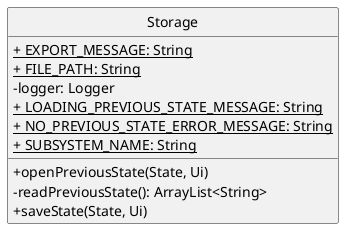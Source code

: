 @startuml
'https://plantuml.com/class-diagram
hide circle
skinparam classAttributeIconSize 0

class Storage {
    <u>+ EXPORT_MESSAGE: String
    <u>+ FILE_PATH: String
    - logger: Logger
    <u>+ LOADING_PREVIOUS_STATE_MESSAGE: String
    <u>+ NO_PREVIOUS_STATE_ERROR_MESSAGE: String
    <u>+ SUBSYSTEM_NAME: String

    + openPreviousState(State, Ui)
    - readPreviousState(): ArrayList<String>
    + saveState(State, Ui)
}
@enduml